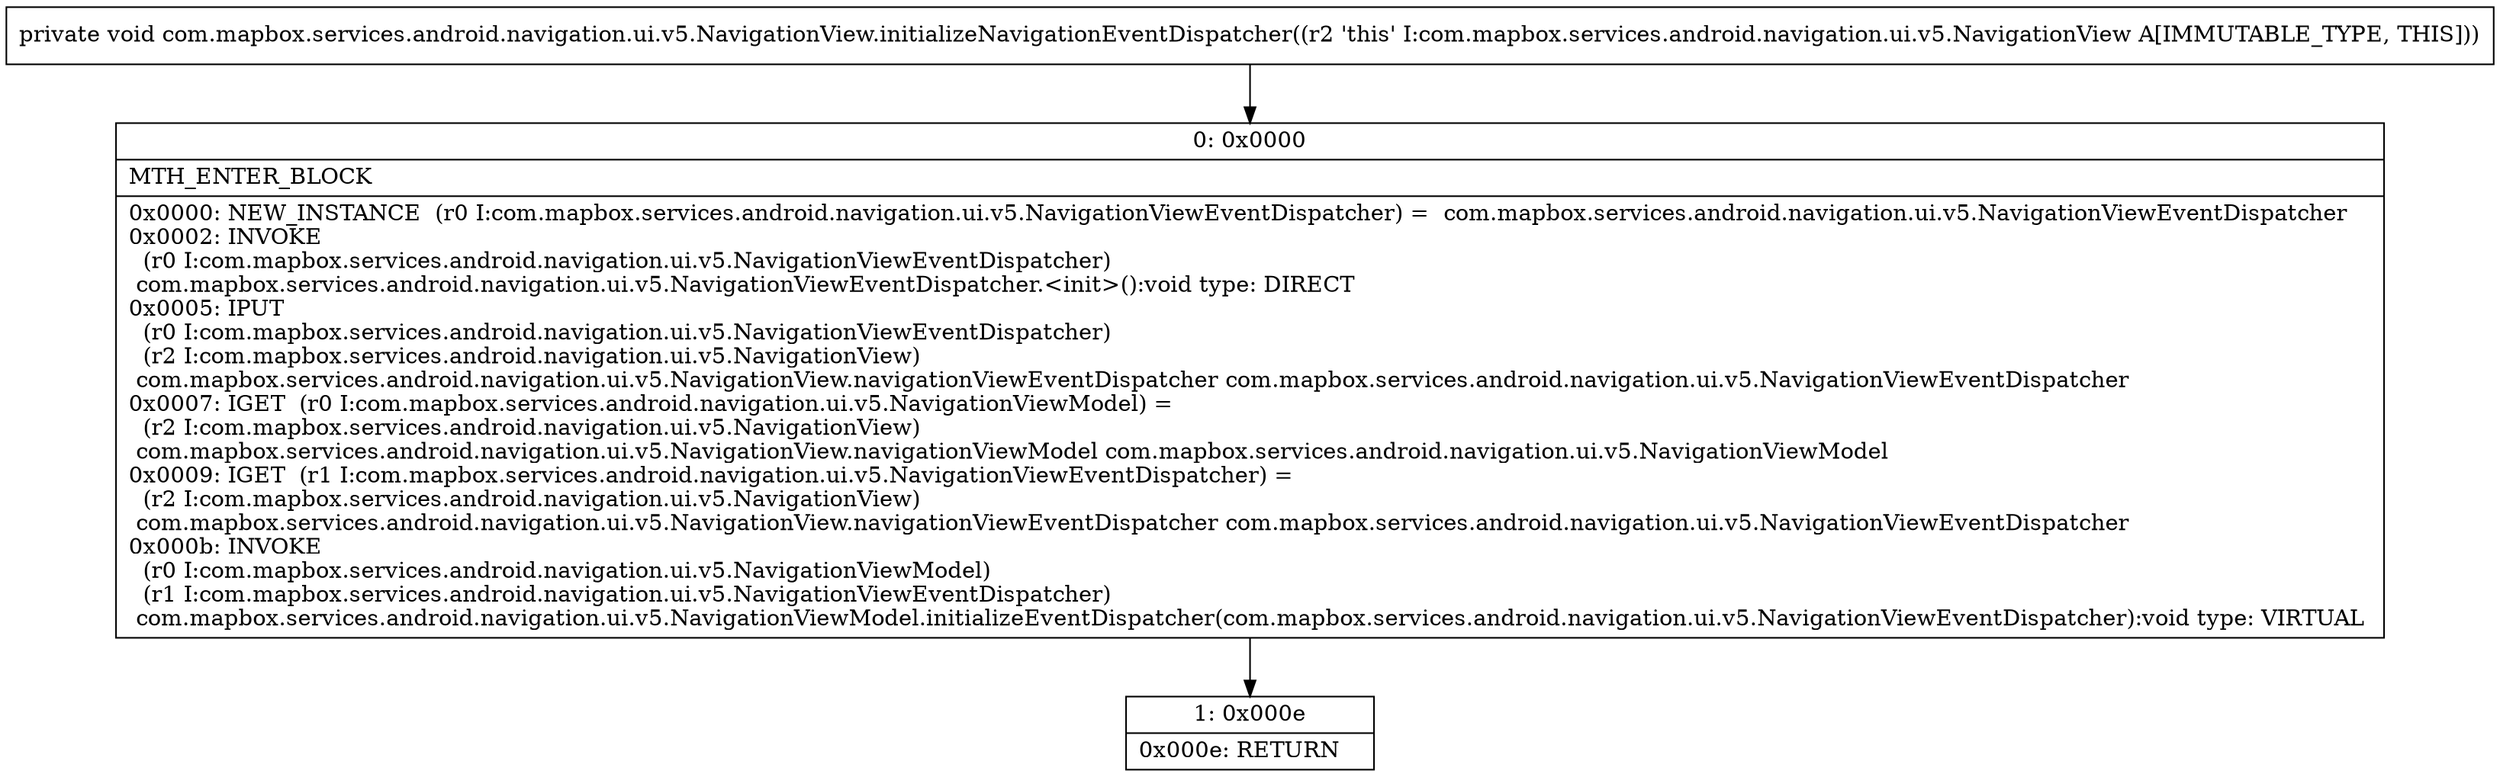 digraph "CFG forcom.mapbox.services.android.navigation.ui.v5.NavigationView.initializeNavigationEventDispatcher()V" {
Node_0 [shape=record,label="{0\:\ 0x0000|MTH_ENTER_BLOCK\l|0x0000: NEW_INSTANCE  (r0 I:com.mapbox.services.android.navigation.ui.v5.NavigationViewEventDispatcher) =  com.mapbox.services.android.navigation.ui.v5.NavigationViewEventDispatcher \l0x0002: INVOKE  \l  (r0 I:com.mapbox.services.android.navigation.ui.v5.NavigationViewEventDispatcher)\l com.mapbox.services.android.navigation.ui.v5.NavigationViewEventDispatcher.\<init\>():void type: DIRECT \l0x0005: IPUT  \l  (r0 I:com.mapbox.services.android.navigation.ui.v5.NavigationViewEventDispatcher)\l  (r2 I:com.mapbox.services.android.navigation.ui.v5.NavigationView)\l com.mapbox.services.android.navigation.ui.v5.NavigationView.navigationViewEventDispatcher com.mapbox.services.android.navigation.ui.v5.NavigationViewEventDispatcher \l0x0007: IGET  (r0 I:com.mapbox.services.android.navigation.ui.v5.NavigationViewModel) = \l  (r2 I:com.mapbox.services.android.navigation.ui.v5.NavigationView)\l com.mapbox.services.android.navigation.ui.v5.NavigationView.navigationViewModel com.mapbox.services.android.navigation.ui.v5.NavigationViewModel \l0x0009: IGET  (r1 I:com.mapbox.services.android.navigation.ui.v5.NavigationViewEventDispatcher) = \l  (r2 I:com.mapbox.services.android.navigation.ui.v5.NavigationView)\l com.mapbox.services.android.navigation.ui.v5.NavigationView.navigationViewEventDispatcher com.mapbox.services.android.navigation.ui.v5.NavigationViewEventDispatcher \l0x000b: INVOKE  \l  (r0 I:com.mapbox.services.android.navigation.ui.v5.NavigationViewModel)\l  (r1 I:com.mapbox.services.android.navigation.ui.v5.NavigationViewEventDispatcher)\l com.mapbox.services.android.navigation.ui.v5.NavigationViewModel.initializeEventDispatcher(com.mapbox.services.android.navigation.ui.v5.NavigationViewEventDispatcher):void type: VIRTUAL \l}"];
Node_1 [shape=record,label="{1\:\ 0x000e|0x000e: RETURN   \l}"];
MethodNode[shape=record,label="{private void com.mapbox.services.android.navigation.ui.v5.NavigationView.initializeNavigationEventDispatcher((r2 'this' I:com.mapbox.services.android.navigation.ui.v5.NavigationView A[IMMUTABLE_TYPE, THIS])) }"];
MethodNode -> Node_0;
Node_0 -> Node_1;
}

